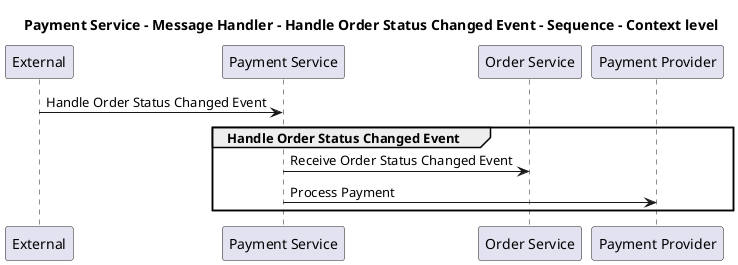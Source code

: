 @startuml

title Payment Service - Message Handler - Handle Order Status Changed Event - Sequence - Context level

participant "External" as C4InterFlow.SoftwareSystems.ExternalSystem
participant "Payment Service" as ECommercePlatform.SoftwareSystems.PaymentService
participant "Order Service" as ECommercePlatform.SoftwareSystems.OrderService
participant "Payment Provider" as ECommercePlatform.SoftwareSystems.PaymentProvider

C4InterFlow.SoftwareSystems.ExternalSystem -> ECommercePlatform.SoftwareSystems.PaymentService : Handle Order Status Changed Event
group Handle Order Status Changed Event
ECommercePlatform.SoftwareSystems.PaymentService -> ECommercePlatform.SoftwareSystems.OrderService : Receive Order Status Changed Event
ECommercePlatform.SoftwareSystems.PaymentService -> ECommercePlatform.SoftwareSystems.PaymentProvider : Process Payment
end


@enduml
